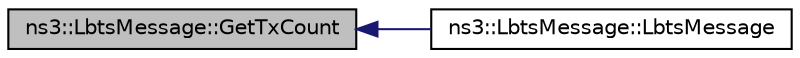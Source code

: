 digraph "ns3::LbtsMessage::GetTxCount"
{
  edge [fontname="Helvetica",fontsize="10",labelfontname="Helvetica",labelfontsize="10"];
  node [fontname="Helvetica",fontsize="10",shape=record];
  rankdir="LR";
  Node1 [label="ns3::LbtsMessage::GetTxCount",height=0.2,width=0.4,color="black", fillcolor="grey75", style="filled", fontcolor="black"];
  Node1 -> Node2 [dir="back",color="midnightblue",fontsize="10",style="solid"];
  Node2 [label="ns3::LbtsMessage::LbtsMessage",height=0.2,width=0.4,color="black", fillcolor="white", style="filled",URL="$da/d63/classns3_1_1LbtsMessage.html#af276844c475b7fd3bcfffc8bcb27e61a"];
}

